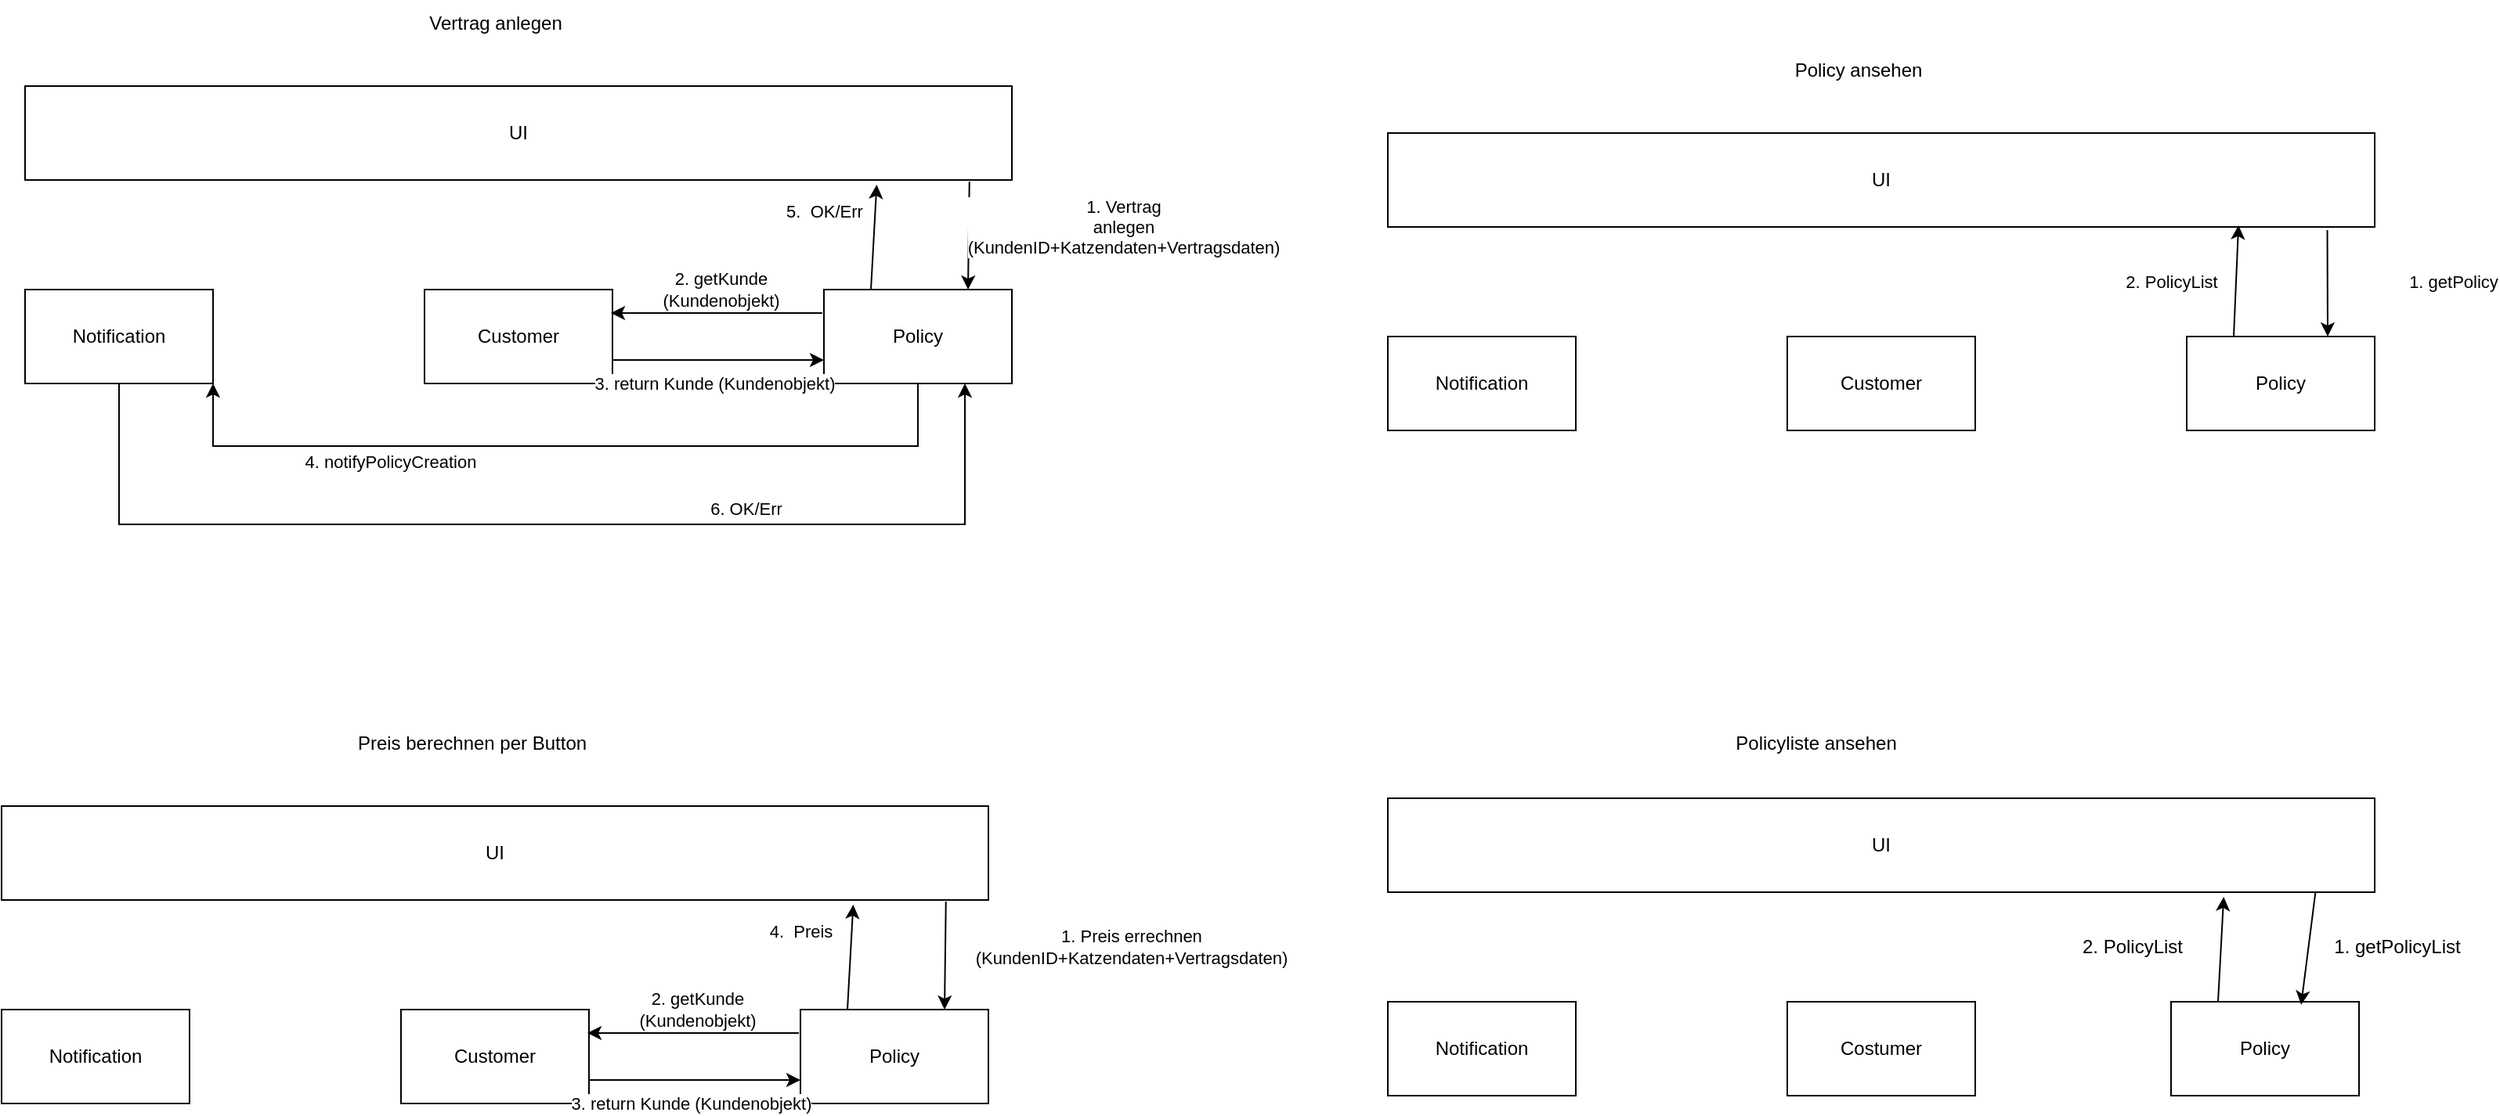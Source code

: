 <mxfile version="21.1.2" type="device">
  <diagram name="Seite-1" id="pYjyNhxIMiE92v9KZce2">
    <mxGraphModel dx="1320" dy="1992" grid="1" gridSize="10" guides="1" tooltips="1" connect="1" arrows="1" fold="1" page="1" pageScale="1" pageWidth="827" pageHeight="1169" math="0" shadow="0">
      <root>
        <mxCell id="0" />
        <mxCell id="1" parent="0" />
        <mxCell id="OGdJ5ye3wo8_Q0QSOY4Z-23" value="UI" style="rounded=0;whiteSpace=wrap;html=1;" vertex="1" parent="1">
          <mxGeometry x="40" y="95" width="630" height="60" as="geometry" />
        </mxCell>
        <mxCell id="OGdJ5ye3wo8_Q0QSOY4Z-24" style="edgeStyle=orthogonalEdgeStyle;rounded=0;orthogonalLoop=1;jettySize=auto;html=1;entryX=0.75;entryY=1;entryDx=0;entryDy=0;" edge="1" parent="1" source="OGdJ5ye3wo8_Q0QSOY4Z-26" target="OGdJ5ye3wo8_Q0QSOY4Z-30">
          <mxGeometry relative="1" as="geometry">
            <Array as="points">
              <mxPoint x="100" y="375" />
              <mxPoint x="640" y="375" />
            </Array>
          </mxGeometry>
        </mxCell>
        <mxCell id="OGdJ5ye3wo8_Q0QSOY4Z-25" value="6. OK/Err" style="edgeLabel;html=1;align=center;verticalAlign=middle;resizable=0;points=[];" vertex="1" connectable="0" parent="OGdJ5ye3wo8_Q0QSOY4Z-24">
          <mxGeometry x="0.55" y="-5" relative="1" as="geometry">
            <mxPoint x="-68" y="-15" as="offset" />
          </mxGeometry>
        </mxCell>
        <mxCell id="OGdJ5ye3wo8_Q0QSOY4Z-26" value="Notification" style="rounded=0;whiteSpace=wrap;html=1;" vertex="1" parent="1">
          <mxGeometry x="40" y="225" width="120" height="60" as="geometry" />
        </mxCell>
        <mxCell id="OGdJ5ye3wo8_Q0QSOY4Z-27" value="Customer" style="rounded=0;whiteSpace=wrap;html=1;" vertex="1" parent="1">
          <mxGeometry x="295" y="225" width="120" height="60" as="geometry" />
        </mxCell>
        <mxCell id="OGdJ5ye3wo8_Q0QSOY4Z-28" style="edgeStyle=orthogonalEdgeStyle;rounded=0;orthogonalLoop=1;jettySize=auto;html=1;entryX=1;entryY=1;entryDx=0;entryDy=0;" edge="1" parent="1" source="OGdJ5ye3wo8_Q0QSOY4Z-30" target="OGdJ5ye3wo8_Q0QSOY4Z-26">
          <mxGeometry relative="1" as="geometry">
            <Array as="points">
              <mxPoint x="610" y="325" />
              <mxPoint x="160" y="325" />
            </Array>
          </mxGeometry>
        </mxCell>
        <mxCell id="OGdJ5ye3wo8_Q0QSOY4Z-29" value="4. notifyPolicyCreation" style="edgeLabel;html=1;align=center;verticalAlign=middle;resizable=0;points=[];" vertex="1" connectable="0" parent="OGdJ5ye3wo8_Q0QSOY4Z-28">
          <mxGeometry x="0.633" y="2" relative="1" as="geometry">
            <mxPoint x="55" y="8" as="offset" />
          </mxGeometry>
        </mxCell>
        <mxCell id="OGdJ5ye3wo8_Q0QSOY4Z-30" value="Policy" style="rounded=0;whiteSpace=wrap;html=1;" vertex="1" parent="1">
          <mxGeometry x="550" y="225" width="120" height="60" as="geometry" />
        </mxCell>
        <mxCell id="OGdJ5ye3wo8_Q0QSOY4Z-31" value="Vertrag anlegen" style="text;html=1;align=center;verticalAlign=middle;resizable=0;points=[];autosize=1;strokeColor=none;fillColor=none;" vertex="1" parent="1">
          <mxGeometry x="285" y="40" width="110" height="30" as="geometry" />
        </mxCell>
        <mxCell id="OGdJ5ye3wo8_Q0QSOY4Z-32" value="" style="endArrow=classic;html=1;rounded=0;exitX=0;exitY=0.25;exitDx=0;exitDy=0;entryX=1;entryY=0.25;entryDx=0;entryDy=0;" edge="1" parent="1">
          <mxGeometry width="50" height="50" relative="1" as="geometry">
            <mxPoint x="549" y="240" as="sourcePoint" />
            <mxPoint x="414" y="240" as="targetPoint" />
          </mxGeometry>
        </mxCell>
        <mxCell id="OGdJ5ye3wo8_Q0QSOY4Z-33" value="2. getKunde &lt;br&gt;(Kundenobjekt)" style="edgeLabel;html=1;align=center;verticalAlign=middle;resizable=0;points=[];" vertex="1" connectable="0" parent="OGdJ5ye3wo8_Q0QSOY4Z-32">
          <mxGeometry x="0.585" y="1" relative="1" as="geometry">
            <mxPoint x="42" y="-16" as="offset" />
          </mxGeometry>
        </mxCell>
        <mxCell id="OGdJ5ye3wo8_Q0QSOY4Z-34" value="" style="endArrow=classic;html=1;rounded=0;entryX=0.75;entryY=0;entryDx=0;entryDy=0;exitX=0.549;exitY=1.017;exitDx=0;exitDy=0;exitPerimeter=0;" edge="1" parent="1">
          <mxGeometry width="50" height="50" relative="1" as="geometry">
            <mxPoint x="642.87" y="156.02" as="sourcePoint" />
            <mxPoint x="642" y="225" as="targetPoint" />
          </mxGeometry>
        </mxCell>
        <mxCell id="OGdJ5ye3wo8_Q0QSOY4Z-35" value="1. Vertrag&lt;br&gt;anlegen&lt;br&gt;(KundenID+Katzendaten+Vertragsdaten)" style="edgeLabel;html=1;align=center;verticalAlign=middle;resizable=0;points=[];" vertex="1" connectable="0" parent="OGdJ5ye3wo8_Q0QSOY4Z-34">
          <mxGeometry x="0.334" y="-1" relative="1" as="geometry">
            <mxPoint x="99" y="-17" as="offset" />
          </mxGeometry>
        </mxCell>
        <mxCell id="OGdJ5ye3wo8_Q0QSOY4Z-36" value="" style="endArrow=classic;html=1;rounded=0;entryX=0;entryY=0.75;entryDx=0;entryDy=0;exitX=1;exitY=0.75;exitDx=0;exitDy=0;" edge="1" parent="1" source="OGdJ5ye3wo8_Q0QSOY4Z-27" target="OGdJ5ye3wo8_Q0QSOY4Z-30">
          <mxGeometry width="50" height="50" relative="1" as="geometry">
            <mxPoint x="510" y="365" as="sourcePoint" />
            <mxPoint x="510" y="255" as="targetPoint" />
          </mxGeometry>
        </mxCell>
        <mxCell id="OGdJ5ye3wo8_Q0QSOY4Z-37" value="3. return Kunde (Kundenobjekt)" style="edgeLabel;html=1;align=center;verticalAlign=middle;resizable=0;points=[];" vertex="1" connectable="0" parent="OGdJ5ye3wo8_Q0QSOY4Z-36">
          <mxGeometry x="-0.259" y="-2" relative="1" as="geometry">
            <mxPoint x="15" y="13" as="offset" />
          </mxGeometry>
        </mxCell>
        <mxCell id="OGdJ5ye3wo8_Q0QSOY4Z-38" value="" style="endArrow=classic;html=1;rounded=0;entryX=0.863;entryY=1.05;entryDx=0;entryDy=0;entryPerimeter=0;exitX=0.25;exitY=0;exitDx=0;exitDy=0;" edge="1" parent="1" source="OGdJ5ye3wo8_Q0QSOY4Z-30" target="OGdJ5ye3wo8_Q0QSOY4Z-23">
          <mxGeometry width="50" height="50" relative="1" as="geometry">
            <mxPoint x="380" y="425" as="sourcePoint" />
            <mxPoint x="430" y="375" as="targetPoint" />
          </mxGeometry>
        </mxCell>
        <mxCell id="OGdJ5ye3wo8_Q0QSOY4Z-39" value="5.&amp;nbsp; OK/Err" style="edgeLabel;html=1;align=center;verticalAlign=middle;resizable=0;points=[];" vertex="1" connectable="0" parent="OGdJ5ye3wo8_Q0QSOY4Z-38">
          <mxGeometry x="0.49" y="2" relative="1" as="geometry">
            <mxPoint x="-31" as="offset" />
          </mxGeometry>
        </mxCell>
        <mxCell id="OGdJ5ye3wo8_Q0QSOY4Z-57" value="UI" style="rounded=0;whiteSpace=wrap;html=1;" vertex="1" parent="1">
          <mxGeometry x="910" y="550" width="630" height="60" as="geometry" />
        </mxCell>
        <mxCell id="OGdJ5ye3wo8_Q0QSOY4Z-58" value="Notification" style="rounded=0;whiteSpace=wrap;html=1;" vertex="1" parent="1">
          <mxGeometry x="910" y="680" width="120" height="60" as="geometry" />
        </mxCell>
        <mxCell id="OGdJ5ye3wo8_Q0QSOY4Z-59" value="Costumer" style="rounded=0;whiteSpace=wrap;html=1;" vertex="1" parent="1">
          <mxGeometry x="1165" y="680" width="120" height="60" as="geometry" />
        </mxCell>
        <mxCell id="OGdJ5ye3wo8_Q0QSOY4Z-60" value="Policy" style="rounded=0;whiteSpace=wrap;html=1;" vertex="1" parent="1">
          <mxGeometry x="1410" y="680" width="120" height="60" as="geometry" />
        </mxCell>
        <mxCell id="OGdJ5ye3wo8_Q0QSOY4Z-61" value="" style="endArrow=classic;html=1;rounded=0;entryX=0.692;entryY=0.033;entryDx=0;entryDy=0;entryPerimeter=0;exitX=0.94;exitY=1;exitDx=0;exitDy=0;exitPerimeter=0;" edge="1" parent="1" source="OGdJ5ye3wo8_Q0QSOY4Z-57" target="OGdJ5ye3wo8_Q0QSOY4Z-60">
          <mxGeometry width="50" height="50" relative="1" as="geometry">
            <mxPoint x="1132.5" y="615" as="sourcePoint" />
            <mxPoint x="1182.5" y="565" as="targetPoint" />
          </mxGeometry>
        </mxCell>
        <mxCell id="OGdJ5ye3wo8_Q0QSOY4Z-62" value="1. getPolicyList" style="text;html=1;align=center;verticalAlign=middle;resizable=0;points=[];autosize=1;strokeColor=none;fillColor=none;" vertex="1" parent="1">
          <mxGeometry x="1504" y="630" width="100" height="30" as="geometry" />
        </mxCell>
        <mxCell id="OGdJ5ye3wo8_Q0QSOY4Z-63" value="" style="endArrow=classic;html=1;rounded=0;entryX=0.847;entryY=1.05;entryDx=0;entryDy=0;entryPerimeter=0;exitX=0.25;exitY=0;exitDx=0;exitDy=0;" edge="1" parent="1" source="OGdJ5ye3wo8_Q0QSOY4Z-60" target="OGdJ5ye3wo8_Q0QSOY4Z-57">
          <mxGeometry width="50" height="50" relative="1" as="geometry">
            <mxPoint x="1132.5" y="615" as="sourcePoint" />
            <mxPoint x="1182.5" y="565" as="targetPoint" />
          </mxGeometry>
        </mxCell>
        <mxCell id="OGdJ5ye3wo8_Q0QSOY4Z-64" value="2. PolicyList" style="text;html=1;align=center;verticalAlign=middle;resizable=0;points=[];autosize=1;strokeColor=none;fillColor=none;" vertex="1" parent="1">
          <mxGeometry x="1340" y="630" width="90" height="30" as="geometry" />
        </mxCell>
        <mxCell id="OGdJ5ye3wo8_Q0QSOY4Z-65" value="Policyliste ansehen" style="text;html=1;align=center;verticalAlign=middle;resizable=0;points=[];autosize=1;strokeColor=none;fillColor=none;" vertex="1" parent="1">
          <mxGeometry x="1117.5" y="500" width="130" height="30" as="geometry" />
        </mxCell>
        <mxCell id="OGdJ5ye3wo8_Q0QSOY4Z-66" value="UI" style="rounded=0;whiteSpace=wrap;html=1;" vertex="1" parent="1">
          <mxGeometry x="25" y="555" width="630" height="60" as="geometry" />
        </mxCell>
        <mxCell id="OGdJ5ye3wo8_Q0QSOY4Z-67" value="Notification" style="rounded=0;whiteSpace=wrap;html=1;" vertex="1" parent="1">
          <mxGeometry x="25" y="685" width="120" height="60" as="geometry" />
        </mxCell>
        <mxCell id="OGdJ5ye3wo8_Q0QSOY4Z-68" value="Customer" style="rounded=0;whiteSpace=wrap;html=1;" vertex="1" parent="1">
          <mxGeometry x="280" y="685" width="120" height="60" as="geometry" />
        </mxCell>
        <mxCell id="OGdJ5ye3wo8_Q0QSOY4Z-69" value="Policy" style="rounded=0;whiteSpace=wrap;html=1;" vertex="1" parent="1">
          <mxGeometry x="535" y="685" width="120" height="60" as="geometry" />
        </mxCell>
        <mxCell id="OGdJ5ye3wo8_Q0QSOY4Z-70" value="Preis berechnen per Button" style="text;html=1;align=center;verticalAlign=middle;resizable=0;points=[];autosize=1;strokeColor=none;fillColor=none;" vertex="1" parent="1">
          <mxGeometry x="240" y="500" width="170" height="30" as="geometry" />
        </mxCell>
        <mxCell id="OGdJ5ye3wo8_Q0QSOY4Z-71" value="" style="endArrow=classic;html=1;rounded=0;exitX=0;exitY=0.25;exitDx=0;exitDy=0;entryX=1;entryY=0.25;entryDx=0;entryDy=0;" edge="1" parent="1">
          <mxGeometry width="50" height="50" relative="1" as="geometry">
            <mxPoint x="534" y="700" as="sourcePoint" />
            <mxPoint x="399" y="700" as="targetPoint" />
          </mxGeometry>
        </mxCell>
        <mxCell id="OGdJ5ye3wo8_Q0QSOY4Z-72" value="2. getKunde &lt;br&gt;(Kundenobjekt)" style="edgeLabel;html=1;align=center;verticalAlign=middle;resizable=0;points=[];" vertex="1" connectable="0" parent="OGdJ5ye3wo8_Q0QSOY4Z-71">
          <mxGeometry x="0.585" y="1" relative="1" as="geometry">
            <mxPoint x="42" y="-16" as="offset" />
          </mxGeometry>
        </mxCell>
        <mxCell id="OGdJ5ye3wo8_Q0QSOY4Z-73" value="" style="endArrow=classic;html=1;rounded=0;entryX=0.75;entryY=0;entryDx=0;entryDy=0;exitX=0.549;exitY=1.017;exitDx=0;exitDy=0;exitPerimeter=0;" edge="1" parent="1">
          <mxGeometry width="50" height="50" relative="1" as="geometry">
            <mxPoint x="627.87" y="616.02" as="sourcePoint" />
            <mxPoint x="627" y="685" as="targetPoint" />
          </mxGeometry>
        </mxCell>
        <mxCell id="OGdJ5ye3wo8_Q0QSOY4Z-74" value="1. Preis errechnen&lt;br&gt;(KundenID+Katzendaten+Vertragsdaten)" style="edgeLabel;html=1;align=center;verticalAlign=middle;resizable=0;points=[];" vertex="1" connectable="0" parent="OGdJ5ye3wo8_Q0QSOY4Z-73">
          <mxGeometry x="0.334" y="-1" relative="1" as="geometry">
            <mxPoint x="119" y="-17" as="offset" />
          </mxGeometry>
        </mxCell>
        <mxCell id="OGdJ5ye3wo8_Q0QSOY4Z-75" value="" style="endArrow=classic;html=1;rounded=0;entryX=0;entryY=0.75;entryDx=0;entryDy=0;exitX=1;exitY=0.75;exitDx=0;exitDy=0;" edge="1" parent="1" source="OGdJ5ye3wo8_Q0QSOY4Z-68" target="OGdJ5ye3wo8_Q0QSOY4Z-69">
          <mxGeometry width="50" height="50" relative="1" as="geometry">
            <mxPoint x="495" y="825" as="sourcePoint" />
            <mxPoint x="495" y="715" as="targetPoint" />
          </mxGeometry>
        </mxCell>
        <mxCell id="OGdJ5ye3wo8_Q0QSOY4Z-76" value="3. return Kunde (Kundenobjekt)" style="edgeLabel;html=1;align=center;verticalAlign=middle;resizable=0;points=[];" vertex="1" connectable="0" parent="OGdJ5ye3wo8_Q0QSOY4Z-75">
          <mxGeometry x="-0.259" y="-2" relative="1" as="geometry">
            <mxPoint x="15" y="13" as="offset" />
          </mxGeometry>
        </mxCell>
        <mxCell id="OGdJ5ye3wo8_Q0QSOY4Z-77" value="" style="endArrow=classic;html=1;rounded=0;entryX=0.863;entryY=1.05;entryDx=0;entryDy=0;entryPerimeter=0;exitX=0.25;exitY=0;exitDx=0;exitDy=0;" edge="1" parent="1" source="OGdJ5ye3wo8_Q0QSOY4Z-69" target="OGdJ5ye3wo8_Q0QSOY4Z-66">
          <mxGeometry width="50" height="50" relative="1" as="geometry">
            <mxPoint x="365" y="885" as="sourcePoint" />
            <mxPoint x="415" y="835" as="targetPoint" />
          </mxGeometry>
        </mxCell>
        <mxCell id="OGdJ5ye3wo8_Q0QSOY4Z-78" value="4.&amp;nbsp; Preis" style="edgeLabel;html=1;align=center;verticalAlign=middle;resizable=0;points=[];" vertex="1" connectable="0" parent="OGdJ5ye3wo8_Q0QSOY4Z-77">
          <mxGeometry x="0.49" y="2" relative="1" as="geometry">
            <mxPoint x="-31" as="offset" />
          </mxGeometry>
        </mxCell>
        <mxCell id="OGdJ5ye3wo8_Q0QSOY4Z-79" value="UI" style="rounded=0;whiteSpace=wrap;html=1;" vertex="1" parent="1">
          <mxGeometry x="910" y="125" width="630" height="60" as="geometry" />
        </mxCell>
        <mxCell id="OGdJ5ye3wo8_Q0QSOY4Z-80" value="Notification" style="rounded=0;whiteSpace=wrap;html=1;" vertex="1" parent="1">
          <mxGeometry x="910" y="255" width="120" height="60" as="geometry" />
        </mxCell>
        <mxCell id="OGdJ5ye3wo8_Q0QSOY4Z-81" value="Customer" style="rounded=0;whiteSpace=wrap;html=1;" vertex="1" parent="1">
          <mxGeometry x="1165" y="255" width="120" height="60" as="geometry" />
        </mxCell>
        <mxCell id="OGdJ5ye3wo8_Q0QSOY4Z-82" value="Policy" style="rounded=0;whiteSpace=wrap;html=1;" vertex="1" parent="1">
          <mxGeometry x="1420" y="255" width="120" height="60" as="geometry" />
        </mxCell>
        <mxCell id="OGdJ5ye3wo8_Q0QSOY4Z-83" value="Policy ansehen" style="text;html=1;align=center;verticalAlign=middle;resizable=0;points=[];autosize=1;strokeColor=none;fillColor=none;" vertex="1" parent="1">
          <mxGeometry x="1160" y="70" width="100" height="30" as="geometry" />
        </mxCell>
        <mxCell id="OGdJ5ye3wo8_Q0QSOY4Z-84" value="" style="endArrow=classic;html=1;rounded=0;entryX=0.75;entryY=0;entryDx=0;entryDy=0;exitX=0.952;exitY=1.033;exitDx=0;exitDy=0;exitPerimeter=0;" edge="1" parent="1" source="OGdJ5ye3wo8_Q0QSOY4Z-79" target="OGdJ5ye3wo8_Q0QSOY4Z-82">
          <mxGeometry width="50" height="50" relative="1" as="geometry">
            <mxPoint x="1420" y="450" as="sourcePoint" />
            <mxPoint x="1470" y="400" as="targetPoint" />
          </mxGeometry>
        </mxCell>
        <mxCell id="OGdJ5ye3wo8_Q0QSOY4Z-85" value="1. getPolicy" style="edgeLabel;html=1;align=center;verticalAlign=middle;resizable=0;points=[];" vertex="1" connectable="0" parent="OGdJ5ye3wo8_Q0QSOY4Z-84">
          <mxGeometry x="-0.588" y="-2" relative="1" as="geometry">
            <mxPoint x="82" y="19" as="offset" />
          </mxGeometry>
        </mxCell>
        <mxCell id="OGdJ5ye3wo8_Q0QSOY4Z-86" value="" style="endArrow=classic;html=1;rounded=0;entryX=0.862;entryY=0.983;entryDx=0;entryDy=0;entryPerimeter=0;exitX=0.25;exitY=0;exitDx=0;exitDy=0;" edge="1" parent="1" source="OGdJ5ye3wo8_Q0QSOY4Z-82" target="OGdJ5ye3wo8_Q0QSOY4Z-79">
          <mxGeometry width="50" height="50" relative="1" as="geometry">
            <mxPoint x="1040" y="250" as="sourcePoint" />
            <mxPoint x="1090" y="200" as="targetPoint" />
          </mxGeometry>
        </mxCell>
        <mxCell id="OGdJ5ye3wo8_Q0QSOY4Z-87" value="2. PolicyList" style="edgeLabel;html=1;align=center;verticalAlign=middle;resizable=0;points=[];" vertex="1" connectable="0" parent="OGdJ5ye3wo8_Q0QSOY4Z-86">
          <mxGeometry x="0.407" y="1" relative="1" as="geometry">
            <mxPoint x="-41" y="15" as="offset" />
          </mxGeometry>
        </mxCell>
      </root>
    </mxGraphModel>
  </diagram>
</mxfile>
